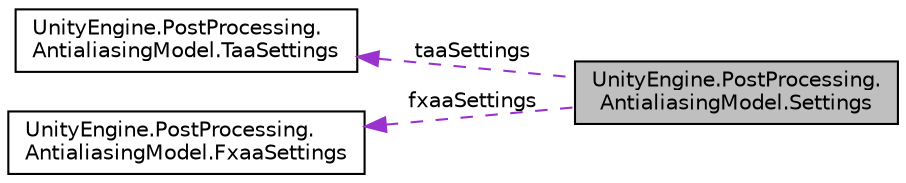 digraph "UnityEngine.PostProcessing.AntialiasingModel.Settings"
{
  edge [fontname="Helvetica",fontsize="10",labelfontname="Helvetica",labelfontsize="10"];
  node [fontname="Helvetica",fontsize="10",shape=record];
  rankdir="LR";
  Node1 [label="UnityEngine.PostProcessing.\lAntialiasingModel.Settings",height=0.2,width=0.4,color="black", fillcolor="grey75", style="filled", fontcolor="black"];
  Node2 -> Node1 [dir="back",color="darkorchid3",fontsize="10",style="dashed",label=" taaSettings" ,fontname="Helvetica"];
  Node2 [label="UnityEngine.PostProcessing.\lAntialiasingModel.TaaSettings",height=0.2,width=0.4,color="black", fillcolor="white", style="filled",URL="$struct_unity_engine_1_1_post_processing_1_1_antialiasing_model_1_1_taa_settings.html"];
  Node3 -> Node1 [dir="back",color="darkorchid3",fontsize="10",style="dashed",label=" fxaaSettings" ,fontname="Helvetica"];
  Node3 [label="UnityEngine.PostProcessing.\lAntialiasingModel.FxaaSettings",height=0.2,width=0.4,color="black", fillcolor="white", style="filled",URL="$struct_unity_engine_1_1_post_processing_1_1_antialiasing_model_1_1_fxaa_settings.html"];
}
